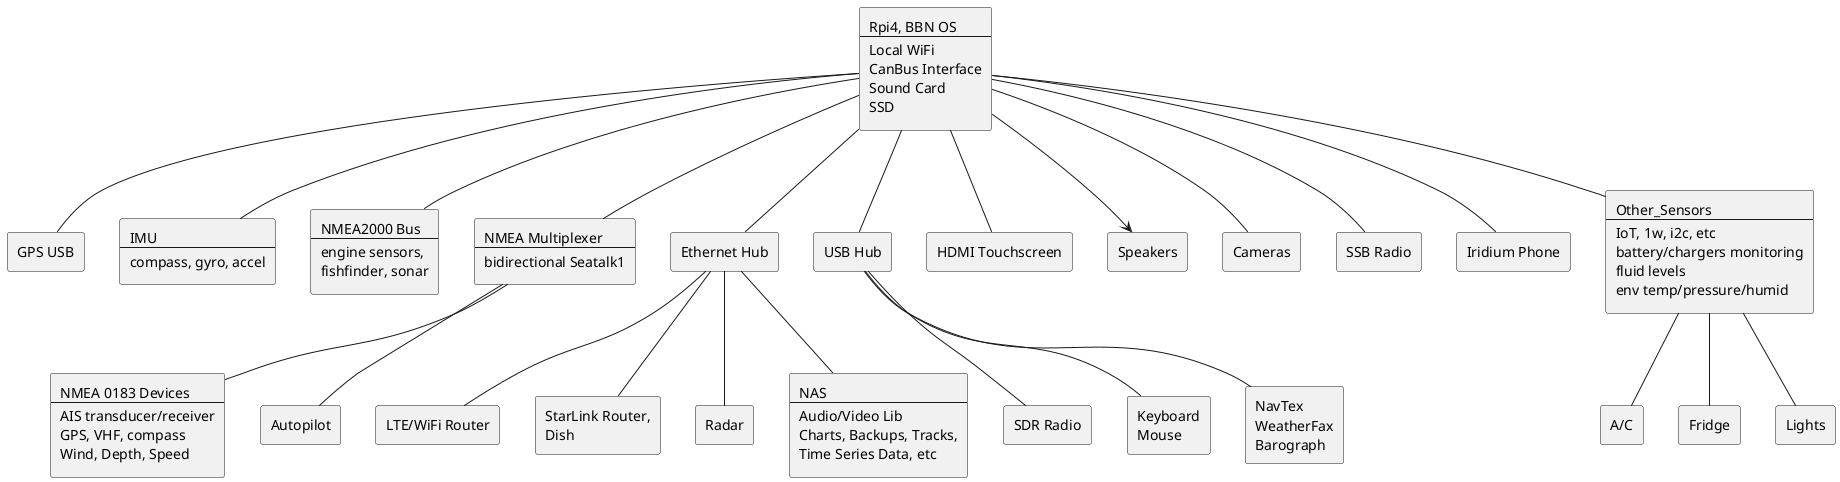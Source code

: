 @startuml

rectangle RPI [
 Rpi4, BBN OS
 ----
 Local WiFi
 CanBus Interface
 Sound Card
 SSD
]

rectangle GPS [
 GPS USB
]

rectangle IMU [
 IMU
 ----
 compass, gyro, accel
]

rectangle NMEA_2000 [
 NMEA2000 Bus
 ----
 engine sensors,
 fishfinder, sonar
]

rectangle NMEA_Mux [
 NMEA Multiplexer
 ----
 bidirectional Seatalk1
]

rectangle NMEA_0183 [
 NMEA 0183 Devices
 ----
 AIS transducer/receiver
 GPS, VHF, compass
 Wind, Depth, Speed
]

rectangle AP [
 Autopilot
]

rectangle Eth_Hub [
 Ethernet Hub
]

rectangle USB_Hub [
 USB Hub
]

rectangle Router [
 LTE/WiFi Router
]

rectangle Dish_Router [
 StarLink Router,
 Dish
]

rectangle Radar [
 Radar
]

rectangle Touchscreen [
 HDMI Touchscreen
]

rectangle Speakers [
 Speakers
]

rectangle Cameras [
 Cameras
]

rectangle SDR [
 SDR Radio
]

rectangle SSB [
 SSB Radio
]

rectangle Iridium [
 Iridium Phone
]

rectangle Other_Sensors [
 Other_Sensors
 ----
 IoT, 1w, i2c, etc
 battery/chargers monitoring
 fluid levels
 env temp/pressure/humid
]

rectangle AC [
 A/C
]

rectangle Fridge [
 Fridge
]

rectangle Lights [
 Lights
]

rectangle Keyboard_Mouse [
 Keyboard
 Mouse
]

rectangle Weather [
 NavTex
 WeatherFax
 Barograph
]

rectangle NAS [
 NAS
 ----
 Audio/Video Lib
 Charts, Backups, Tracks,
 Time Series Data, etc
]

RPI -- GPS
RPI -- IMU
RPI -- NMEA_2000
RPI -- NMEA_Mux
RPI -- Eth_Hub
RPI -- USB_Hub
RPI -- Touchscreen
RPI -- Cameras
RPI --> Speakers
RPI -- SSB
RPI -- Iridium
RPI -- Other_Sensors

Eth_Hub -- Router
Eth_Hub -- Radar
Eth_Hub -- NAS
Eth_Hub -- Dish_Router

USB_Hub -- SDR
USB_Hub -- Weather
USB_Hub -- Keyboard_Mouse

Other_Sensors -- AC
Other_Sensors -- Fridge
Other_Sensors -- Lights

NMEA_Mux -- NMEA_0183
NMEA_Mux -- AP

@enduml
